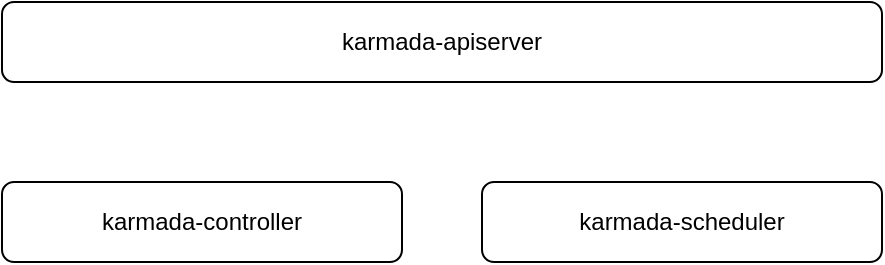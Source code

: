 <mxfile version="20.8.20" type="github">
  <diagram name="第 1 页" id="J5-eJHHG1b55brgwNjni">
    <mxGraphModel dx="594" dy="1604" grid="1" gridSize="10" guides="1" tooltips="1" connect="1" arrows="1" fold="1" page="1" pageScale="1" pageWidth="827" pageHeight="1169" math="0" shadow="0">
      <root>
        <mxCell id="0" />
        <mxCell id="1" parent="0" />
        <mxCell id="u8RZhlJG0m35iMYBsQBe-1" value="karmada-apiserver" style="rounded=1;whiteSpace=wrap;html=1;" vertex="1" parent="1">
          <mxGeometry x="70" y="230" width="440" height="40" as="geometry" />
        </mxCell>
        <mxCell id="u8RZhlJG0m35iMYBsQBe-2" value="karmada-controller" style="rounded=1;whiteSpace=wrap;html=1;" vertex="1" parent="1">
          <mxGeometry x="70" y="320" width="200" height="40" as="geometry" />
        </mxCell>
        <mxCell id="u8RZhlJG0m35iMYBsQBe-3" value="karmada-scheduler" style="rounded=1;whiteSpace=wrap;html=1;" vertex="1" parent="1">
          <mxGeometry x="310" y="320" width="200" height="40" as="geometry" />
        </mxCell>
      </root>
    </mxGraphModel>
  </diagram>
</mxfile>
